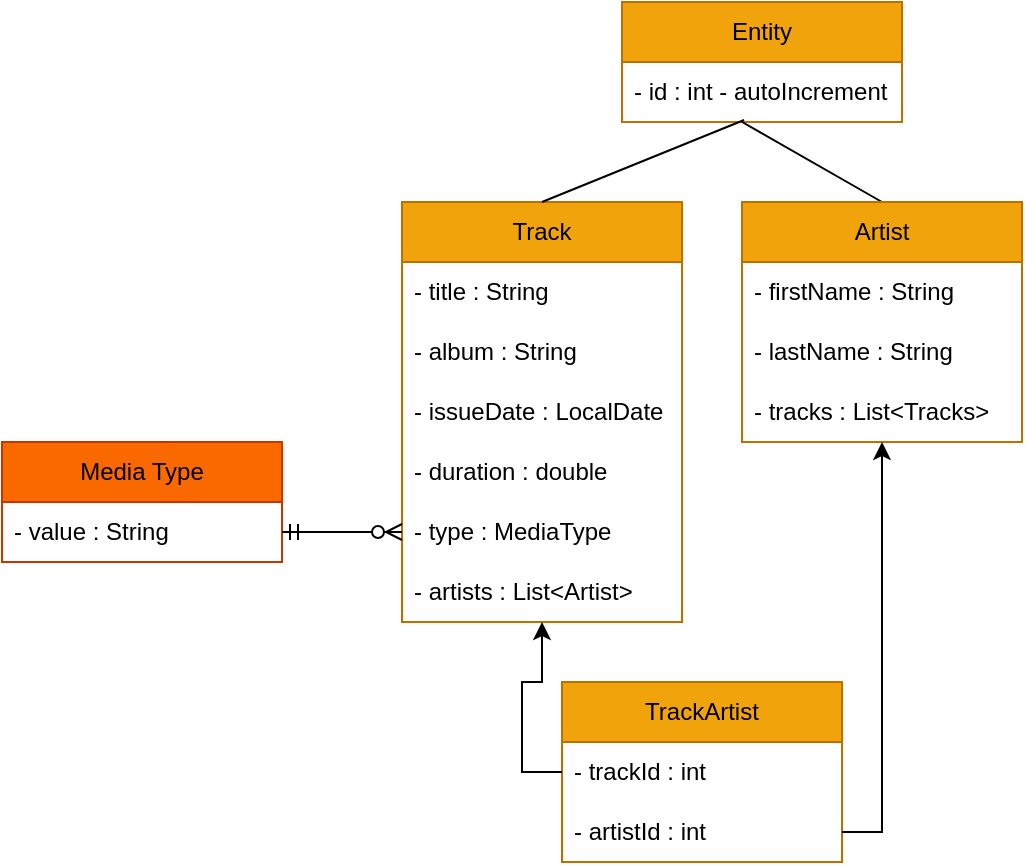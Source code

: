 <mxfile version="20.5.3" type="embed"><diagram id="96pIlMV2filGnf8VN1NU" name="Model"><mxGraphModel dx="841" dy="766" grid="1" gridSize="10" guides="1" tooltips="1" connect="1" arrows="1" fold="1" page="1" pageScale="1" pageWidth="850" pageHeight="1100" math="0" shadow="0"><root><mxCell id="0"/><mxCell id="1" parent="0"/><mxCell id="3" value="Track" style="swimlane;fontStyle=0;childLayout=stackLayout;horizontal=1;startSize=30;horizontalStack=0;resizeParent=1;resizeParentMax=0;resizeLast=0;collapsible=1;marginBottom=0;whiteSpace=wrap;html=1;fillColor=#f0a30a;fontColor=#000000;strokeColor=#BD7000;" parent="1" vertex="1"><mxGeometry x="340" y="220" width="140" height="210" as="geometry"/></mxCell><mxCell id="4" value="- title : String" style="text;strokeColor=none;fillColor=none;align=left;verticalAlign=middle;spacingLeft=4;spacingRight=4;overflow=hidden;points=[[0,0.5],[1,0.5]];portConstraint=eastwest;rotatable=0;whiteSpace=wrap;html=1;" parent="3" vertex="1"><mxGeometry y="30" width="140" height="30" as="geometry"/></mxCell><mxCell id="5" value="- album : String" style="text;strokeColor=none;fillColor=none;align=left;verticalAlign=middle;spacingLeft=4;spacingRight=4;overflow=hidden;points=[[0,0.5],[1,0.5]];portConstraint=eastwest;rotatable=0;whiteSpace=wrap;html=1;" parent="3" vertex="1"><mxGeometry y="60" width="140" height="30" as="geometry"/></mxCell><mxCell id="7" value="- issueDate : LocalDate" style="text;strokeColor=none;fillColor=none;align=left;verticalAlign=middle;spacingLeft=4;spacingRight=4;overflow=hidden;points=[[0,0.5],[1,0.5]];portConstraint=eastwest;rotatable=0;whiteSpace=wrap;html=1;" parent="3" vertex="1"><mxGeometry y="90" width="140" height="30" as="geometry"/></mxCell><mxCell id="9" value="- duration : double" style="text;strokeColor=none;fillColor=none;align=left;verticalAlign=middle;spacingLeft=4;spacingRight=4;overflow=hidden;points=[[0,0.5],[1,0.5]];portConstraint=eastwest;rotatable=0;whiteSpace=wrap;html=1;" parent="3" vertex="1"><mxGeometry y="120" width="140" height="30" as="geometry"/></mxCell><mxCell id="10" value="- type : MediaType" style="text;strokeColor=none;fillColor=none;align=left;verticalAlign=middle;spacingLeft=4;spacingRight=4;overflow=hidden;points=[[0,0.5],[1,0.5]];portConstraint=eastwest;rotatable=0;whiteSpace=wrap;html=1;" parent="3" vertex="1"><mxGeometry y="150" width="140" height="30" as="geometry"/></mxCell><mxCell id="65" value="- artists : List&amp;lt;Artist&amp;gt;" style="text;strokeColor=none;fillColor=none;align=left;verticalAlign=middle;spacingLeft=4;spacingRight=4;overflow=hidden;points=[[0,0.5],[1,0.5]];portConstraint=eastwest;rotatable=0;whiteSpace=wrap;html=1;" vertex="1" parent="3"><mxGeometry y="180" width="140" height="30" as="geometry"/></mxCell><mxCell id="19" value="Entity" style="swimlane;fontStyle=0;childLayout=stackLayout;horizontal=1;startSize=30;horizontalStack=0;resizeParent=1;resizeParentMax=0;resizeLast=0;collapsible=1;marginBottom=0;whiteSpace=wrap;html=1;fillColor=#f0a30a;fontColor=#000000;strokeColor=#BD7000;" parent="1" vertex="1"><mxGeometry x="450" y="120" width="140" height="60" as="geometry"/></mxCell><mxCell id="20" value="- id : int - autoIncrement" style="text;strokeColor=none;fillColor=none;align=left;verticalAlign=middle;spacingLeft=4;spacingRight=4;overflow=hidden;points=[[0,0.5],[1,0.5]];portConstraint=eastwest;rotatable=0;whiteSpace=wrap;html=1;" parent="19" vertex="1"><mxGeometry y="30" width="140" height="30" as="geometry"/></mxCell><mxCell id="27" value="Media Type" style="swimlane;fontStyle=0;childLayout=stackLayout;horizontal=1;startSize=30;horizontalStack=0;resizeParent=1;resizeParentMax=0;resizeLast=0;collapsible=1;marginBottom=0;whiteSpace=wrap;html=1;fillColor=#fa6800;strokeColor=#C73500;fontColor=#000000;" parent="1" vertex="1"><mxGeometry x="140" y="340" width="140" height="60" as="geometry"/></mxCell><mxCell id="28" value="- value : String" style="text;strokeColor=none;fillColor=none;align=left;verticalAlign=middle;spacingLeft=4;spacingRight=4;overflow=hidden;points=[[0,0.5],[1,0.5]];portConstraint=eastwest;rotatable=0;whiteSpace=wrap;html=1;" parent="27" vertex="1"><mxGeometry y="30" width="140" height="30" as="geometry"/></mxCell><mxCell id="40" value="" style="edgeStyle=entityRelationEdgeStyle;fontSize=12;html=1;endArrow=ERzeroToMany;startArrow=ERmandOne;rounded=0;exitX=1;exitY=0.5;exitDx=0;exitDy=0;entryX=0;entryY=0.5;entryDx=0;entryDy=0;" parent="1" source="28" target="10" edge="1"><mxGeometry width="100" height="100" relative="1" as="geometry"><mxPoint x="390" y="380" as="sourcePoint"/><mxPoint x="260" y="470" as="targetPoint"/></mxGeometry></mxCell><mxCell id="43" value="" style="endArrow=none;html=1;rounded=0;entryX=0.436;entryY=0.967;entryDx=0;entryDy=0;entryPerimeter=0;exitX=0.5;exitY=0;exitDx=0;exitDy=0;" parent="1" source="3" target="20" edge="1"><mxGeometry relative="1" as="geometry"><mxPoint x="360" y="330" as="sourcePoint"/><mxPoint x="520" y="330" as="targetPoint"/></mxGeometry></mxCell><mxCell id="44" value="" style="endArrow=none;html=1;rounded=0;entryX=0.429;entryY=1;entryDx=0;entryDy=0;entryPerimeter=0;exitX=0.5;exitY=0;exitDx=0;exitDy=0;" parent="1" source="11" target="20" edge="1"><mxGeometry relative="1" as="geometry"><mxPoint x="160" y="240" as="sourcePoint"/><mxPoint x="231.04" y="159.01" as="targetPoint"/></mxGeometry></mxCell><mxCell id="52" value="TrackArtist" style="swimlane;fontStyle=0;childLayout=stackLayout;horizontal=1;startSize=30;horizontalStack=0;resizeParent=1;resizeParentMax=0;resizeLast=0;collapsible=1;marginBottom=0;whiteSpace=wrap;html=1;fillColor=#f0a30a;fontColor=#000000;strokeColor=#BD7000;" vertex="1" parent="1"><mxGeometry x="420" y="460" width="140" height="90" as="geometry"/></mxCell><mxCell id="54" value="- trackId : int" style="text;strokeColor=none;fillColor=none;align=left;verticalAlign=middle;spacingLeft=4;spacingRight=4;overflow=hidden;points=[[0,0.5],[1,0.5]];portConstraint=eastwest;rotatable=0;whiteSpace=wrap;html=1;" vertex="1" parent="52"><mxGeometry y="30" width="140" height="30" as="geometry"/></mxCell><mxCell id="55" value="- artistId : int" style="text;strokeColor=none;fillColor=none;align=left;verticalAlign=middle;spacingLeft=4;spacingRight=4;overflow=hidden;points=[[0,0.5],[1,0.5]];portConstraint=eastwest;rotatable=0;whiteSpace=wrap;html=1;" vertex="1" parent="52"><mxGeometry y="60" width="140" height="30" as="geometry"/></mxCell><mxCell id="11" value="Artist" style="swimlane;fontStyle=0;childLayout=stackLayout;horizontal=1;startSize=30;horizontalStack=0;resizeParent=1;resizeParentMax=0;resizeLast=0;collapsible=1;marginBottom=0;whiteSpace=wrap;html=1;fillColor=#f0a30a;fontColor=#000000;strokeColor=#BD7000;" parent="1" vertex="1"><mxGeometry x="510" y="220" width="140" height="120" as="geometry"/></mxCell><mxCell id="12" value="- firstName : String" style="text;strokeColor=none;fillColor=none;align=left;verticalAlign=middle;spacingLeft=4;spacingRight=4;overflow=hidden;points=[[0,0.5],[1,0.5]];portConstraint=eastwest;rotatable=0;whiteSpace=wrap;html=1;" parent="11" vertex="1"><mxGeometry y="30" width="140" height="30" as="geometry"/></mxCell><mxCell id="13" value="- lastName : String" style="text;strokeColor=none;fillColor=none;align=left;verticalAlign=middle;spacingLeft=4;spacingRight=4;overflow=hidden;points=[[0,0.5],[1,0.5]];portConstraint=eastwest;rotatable=0;whiteSpace=wrap;html=1;" parent="11" vertex="1"><mxGeometry y="60" width="140" height="30" as="geometry"/></mxCell><mxCell id="66" value="- tracks : List&amp;lt;Tracks&amp;gt;" style="text;strokeColor=none;fillColor=none;align=left;verticalAlign=middle;spacingLeft=4;spacingRight=4;overflow=hidden;points=[[0,0.5],[1,0.5]];portConstraint=eastwest;rotatable=0;whiteSpace=wrap;html=1;" vertex="1" parent="11"><mxGeometry y="90" width="140" height="30" as="geometry"/></mxCell><mxCell id="63" style="edgeStyle=orthogonalEdgeStyle;rounded=0;orthogonalLoop=1;jettySize=auto;html=1;exitX=1;exitY=0.5;exitDx=0;exitDy=0;" edge="1" parent="1" source="55" target="11"><mxGeometry relative="1" as="geometry"><mxPoint x="680" y="325" as="targetPoint"/></mxGeometry></mxCell><mxCell id="64" style="edgeStyle=orthogonalEdgeStyle;rounded=0;orthogonalLoop=1;jettySize=auto;html=1;exitX=0;exitY=0.5;exitDx=0;exitDy=0;" edge="1" parent="1" source="54" target="3"><mxGeometry relative="1" as="geometry"><mxPoint x="330" y="325" as="targetPoint"/></mxGeometry></mxCell></root></mxGraphModel></diagram></mxfile>
